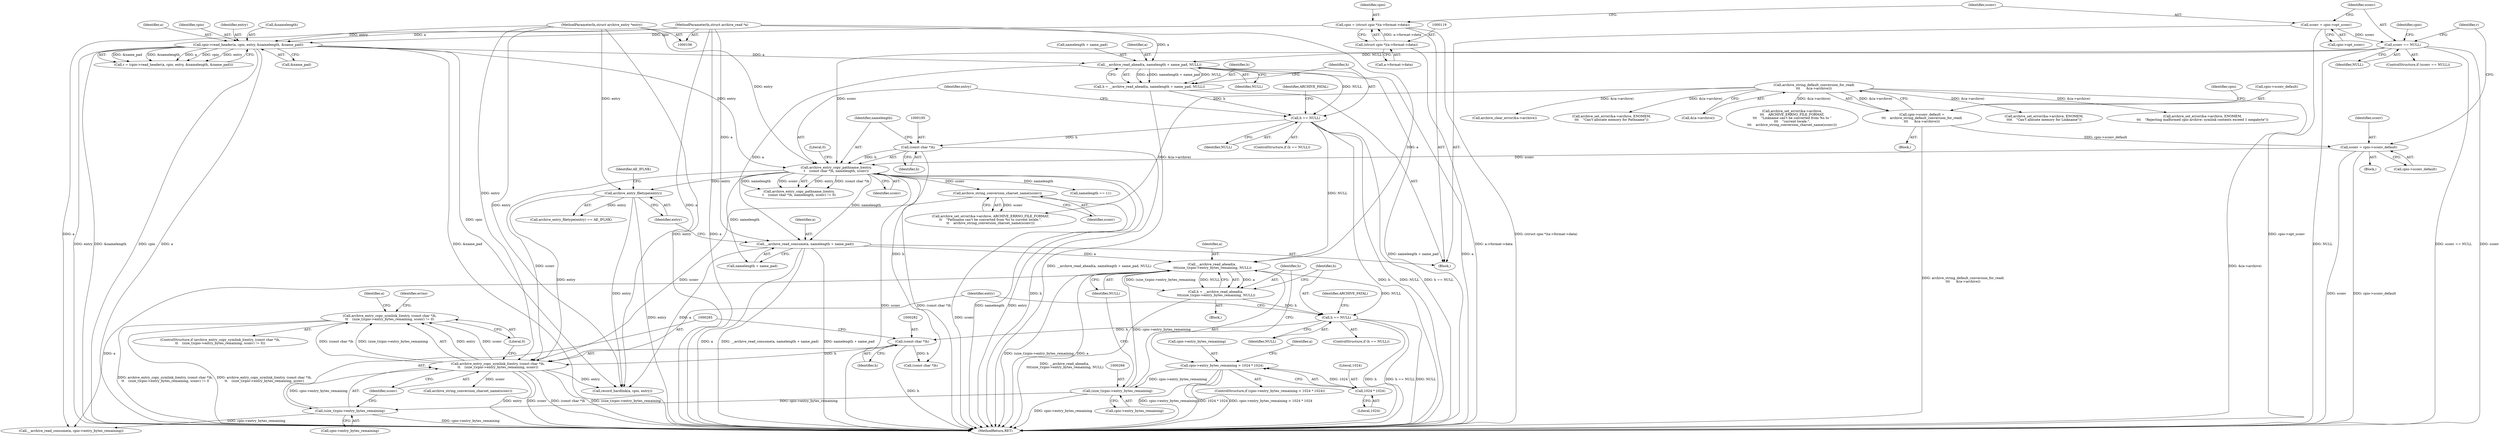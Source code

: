 digraph "0_libarchive_fd7e0c02@API" {
"1000278" [label="(Call,archive_entry_copy_symlink_l(entry, (const char *)h,\n\t\t    (size_t)cpio->entry_bytes_remaining, sconv) != 0)"];
"1000279" [label="(Call,archive_entry_copy_symlink_l(entry, (const char *)h,\n\t\t    (size_t)cpio->entry_bytes_remaining, sconv))"];
"1000239" [label="(Call,archive_entry_filetype(entry))"];
"1000192" [label="(Call,archive_entry_copy_pathname_l(entry,\n\t    (const char *)h, namelength, sconv))"];
"1000162" [label="(Call,cpio->read_header(a, cpio, entry, &namelength, &name_pad))"];
"1000107" [label="(MethodParameterIn,struct archive_read *a)"];
"1000116" [label="(Call,cpio = (struct cpio *)(a->format->data))"];
"1000118" [label="(Call,(struct cpio *)(a->format->data))"];
"1000108" [label="(MethodParameterIn,struct archive_entry *entry)"];
"1000194" [label="(Call,(const char *)h)"];
"1000185" [label="(Call,h == NULL)"];
"1000176" [label="(Call,h = __archive_read_ahead(a, namelength + name_pad, NULL))"];
"1000178" [label="(Call,__archive_read_ahead(a, namelength + name_pad, NULL))"];
"1000131" [label="(Call,sconv == NULL)"];
"1000125" [label="(Call,sconv = cpio->opt_sconv)"];
"1000155" [label="(Call,sconv = cpio->sconv_default)"];
"1000141" [label="(Call,cpio->sconv_default =\n\t\t\t    archive_string_default_conversion_for_read(\n\t\t\t      &(a->archive)))"];
"1000145" [label="(Call,archive_string_default_conversion_for_read(\n\t\t\t      &(a->archive)))"];
"1000281" [label="(Call,(const char *)h)"];
"1000272" [label="(Call,h == NULL)"];
"1000261" [label="(Call,h = __archive_read_ahead(a,\n \t\t\t(size_t)cpio->entry_bytes_remaining, NULL))"];
"1000263" [label="(Call,__archive_read_ahead(a,\n \t\t\t(size_t)cpio->entry_bytes_remaining, NULL))"];
"1000232" [label="(Call,__archive_read_consume(a, namelength + name_pad))"];
"1000265" [label="(Call,(size_t)cpio->entry_bytes_remaining)"];
"1000244" [label="(Call,cpio->entry_bytes_remaining > 1024 * 1024)"];
"1000248" [label="(Call,1024 * 1024)"];
"1000284" [label="(Call,(size_t)cpio->entry_bytes_remaining)"];
"1000222" [label="(Call,archive_string_conversion_charset_name(sconv))"];
"1000281" [label="(Call,(const char *)h)"];
"1000244" [label="(Call,cpio->entry_bytes_remaining > 1024 * 1024)"];
"1000249" [label="(Literal,1024)"];
"1000180" [label="(Call,namelength + name_pad)"];
"1000272" [label="(Call,h == NULL)"];
"1000142" [label="(Call,cpio->sconv_default)"];
"1000140" [label="(Block,)"];
"1000330" [label="(Call,namelength == 11)"];
"1000155" [label="(Call,sconv = cpio->sconv_default)"];
"1000267" [label="(Call,cpio->entry_bytes_remaining)"];
"1000177" [label="(Identifier,h)"];
"1000192" [label="(Call,archive_entry_copy_pathname_l(entry,\n\t    (const char *)h, namelength, sconv))"];
"1000239" [label="(Call,archive_entry_filetype(entry))"];
"1000280" [label="(Identifier,entry)"];
"1000198" [label="(Identifier,sconv)"];
"1000297" [label="(Call,archive_set_error(&a->archive, ENOMEM,\n\t\t\t\t    \"Can't allocate memory for Linkname\"))"];
"1000145" [label="(Call,archive_string_default_conversion_for_read(\n\t\t\t      &(a->archive)))"];
"1000276" [label="(Identifier,ARCHIVE_FATAL)"];
"1000193" [label="(Identifier,entry)"];
"1000189" [label="(Identifier,ARCHIVE_FATAL)"];
"1000241" [label="(Identifier,AE_IFLNK)"];
"1000318" [label="(Call,__archive_read_consume(a, cpio->entry_bytes_remaining))"];
"1000277" [label="(ControlStructure,if (archive_entry_copy_symlink_l(entry, (const char *)h,\n\t\t    (size_t)cpio->entry_bytes_remaining, sconv) != 0))"];
"1000166" [label="(Call,&namelength)"];
"1000335" [label="(Call,(const char *)h)"];
"1000194" [label="(Call,(const char *)h)"];
"1000350" [label="(Call,record_hardlink(a, cpio, entry))"];
"1000141" [label="(Call,cpio->sconv_default =\n\t\t\t    archive_string_default_conversion_for_read(\n\t\t\t      &(a->archive)))"];
"1000162" [label="(Call,cpio->read_header(a, cpio, entry, &namelength, &name_pad))"];
"1000183" [label="(Identifier,NULL)"];
"1000156" [label="(Identifier,sconv)"];
"1000108" [label="(MethodParameterIn,struct archive_entry *entry)"];
"1000242" [label="(Block,)"];
"1000163" [label="(Identifier,a)"];
"1000265" [label="(Call,(size_t)cpio->entry_bytes_remaining)"];
"1000118" [label="(Call,(struct cpio *)(a->format->data))"];
"1000261" [label="(Call,h = __archive_read_ahead(a,\n \t\t\t(size_t)cpio->entry_bytes_remaining, NULL))"];
"1000284" [label="(Call,(size_t)cpio->entry_bytes_remaining)"];
"1000176" [label="(Call,h = __archive_read_ahead(a, namelength + name_pad, NULL))"];
"1000233" [label="(Identifier,a)"];
"1000232" [label="(Call,__archive_read_consume(a, namelength + name_pad))"];
"1000240" [label="(Identifier,entry)"];
"1000185" [label="(Call,h == NULL)"];
"1000222" [label="(Call,archive_string_conversion_charset_name(sconv))"];
"1000252" [label="(Call,archive_set_error(&a->archive, ENOMEM,\n\t\t\t    \"Rejecting malformed cpio archive: symlink contents exceed 1 megabyte\"))"];
"1000274" [label="(Identifier,NULL)"];
"1000134" [label="(Block,)"];
"1000152" [label="(Identifier,cpio)"];
"1000238" [label="(Call,archive_entry_filetype(entry) == AE_IFLNK)"];
"1000126" [label="(Identifier,sconv)"];
"1000199" [label="(Literal,0)"];
"1000341" [label="(Call,archive_clear_error(&a->archive))"];
"1000263" [label="(Call,__archive_read_ahead(a,\n \t\t\t(size_t)cpio->entry_bytes_remaining, NULL))"];
"1000132" [label="(Identifier,sconv)"];
"1000116" [label="(Call,cpio = (struct cpio *)(a->format->data))"];
"1000234" [label="(Call,namelength + name_pad)"];
"1000191" [label="(Call,archive_entry_copy_pathname_l(entry,\n\t    (const char *)h, namelength, sconv) != 0)"];
"1000255" [label="(Identifier,a)"];
"1000279" [label="(Call,archive_entry_copy_symlink_l(entry, (const char *)h,\n\t\t    (size_t)cpio->entry_bytes_remaining, sconv))"];
"1000250" [label="(Literal,1024)"];
"1000262" [label="(Identifier,h)"];
"1000117" [label="(Identifier,cpio)"];
"1000138" [label="(Identifier,cpio)"];
"1000283" [label="(Identifier,h)"];
"1000270" [label="(Identifier,NULL)"];
"1000223" [label="(Identifier,sconv)"];
"1000206" [label="(Call,archive_set_error(&a->archive, ENOMEM,\n\t\t\t    \"Can't allocate memory for Pathname\"))"];
"1000164" [label="(Identifier,cpio)"];
"1000165" [label="(Identifier,entry)"];
"1000107" [label="(MethodParameterIn,struct archive_read *a)"];
"1000197" [label="(Identifier,namelength)"];
"1000187" [label="(Identifier,NULL)"];
"1000196" [label="(Identifier,h)"];
"1000248" [label="(Call,1024 * 1024)"];
"1000360" [label="(MethodReturn,RET)"];
"1000127" [label="(Call,cpio->opt_sconv)"];
"1000289" [label="(Identifier,sconv)"];
"1000286" [label="(Call,cpio->entry_bytes_remaining)"];
"1000146" [label="(Call,&(a->archive))"];
"1000243" [label="(ControlStructure,if (cpio->entry_bytes_remaining > 1024 * 1024))"];
"1000109" [label="(Block,)"];
"1000157" [label="(Call,cpio->sconv_default)"];
"1000294" [label="(Identifier,errno)"];
"1000168" [label="(Call,&name_pad)"];
"1000273" [label="(Identifier,h)"];
"1000186" [label="(Identifier,h)"];
"1000319" [label="(Identifier,a)"];
"1000161" [label="(Identifier,r)"];
"1000160" [label="(Call,r = (cpio->read_header(a, cpio, entry, &namelength, &name_pad)))"];
"1000131" [label="(Call,sconv == NULL)"];
"1000290" [label="(Literal,0)"];
"1000133" [label="(Identifier,NULL)"];
"1000313" [label="(Call,archive_string_conversion_charset_name(sconv))"];
"1000184" [label="(ControlStructure,if (h == NULL))"];
"1000271" [label="(ControlStructure,if (h == NULL))"];
"1000178" [label="(Call,__archive_read_ahead(a, namelength + name_pad, NULL))"];
"1000125" [label="(Call,sconv = cpio->opt_sconv)"];
"1000306" [label="(Call,archive_set_error(&a->archive,\n\t\t\t    ARCHIVE_ERRNO_FILE_FORMAT,\n\t\t\t    \"Linkname can't be converted from %s to \"\n\t\t\t    \"current locale.\",\n\t\t\t    archive_string_conversion_charset_name(sconv)))"];
"1000120" [label="(Call,a->format->data)"];
"1000264" [label="(Identifier,a)"];
"1000278" [label="(Call,archive_entry_copy_symlink_l(entry, (const char *)h,\n\t\t    (size_t)cpio->entry_bytes_remaining, sconv) != 0)"];
"1000130" [label="(ControlStructure,if (sconv == NULL))"];
"1000245" [label="(Call,cpio->entry_bytes_remaining)"];
"1000179" [label="(Identifier,a)"];
"1000215" [label="(Call,archive_set_error(&a->archive, ARCHIVE_ERRNO_FILE_FORMAT,\n\t\t    \"Pathname can't be converted from %s to current locale.\",\n\t\t    archive_string_conversion_charset_name(sconv)))"];
"1000278" -> "1000277"  [label="AST: "];
"1000278" -> "1000290"  [label="CFG: "];
"1000279" -> "1000278"  [label="AST: "];
"1000290" -> "1000278"  [label="AST: "];
"1000294" -> "1000278"  [label="CFG: "];
"1000319" -> "1000278"  [label="CFG: "];
"1000278" -> "1000360"  [label="DDG: archive_entry_copy_symlink_l(entry, (const char *)h,\n\t\t    (size_t)cpio->entry_bytes_remaining, sconv) != 0"];
"1000278" -> "1000360"  [label="DDG: archive_entry_copy_symlink_l(entry, (const char *)h,\n\t\t    (size_t)cpio->entry_bytes_remaining, sconv)"];
"1000279" -> "1000278"  [label="DDG: entry"];
"1000279" -> "1000278"  [label="DDG: (const char *)h"];
"1000279" -> "1000278"  [label="DDG: (size_t)cpio->entry_bytes_remaining"];
"1000279" -> "1000278"  [label="DDG: sconv"];
"1000279" -> "1000289"  [label="CFG: "];
"1000280" -> "1000279"  [label="AST: "];
"1000281" -> "1000279"  [label="AST: "];
"1000284" -> "1000279"  [label="AST: "];
"1000289" -> "1000279"  [label="AST: "];
"1000290" -> "1000279"  [label="CFG: "];
"1000279" -> "1000360"  [label="DDG: (size_t)cpio->entry_bytes_remaining"];
"1000279" -> "1000360"  [label="DDG: entry"];
"1000279" -> "1000360"  [label="DDG: sconv"];
"1000279" -> "1000360"  [label="DDG: (const char *)h"];
"1000239" -> "1000279"  [label="DDG: entry"];
"1000108" -> "1000279"  [label="DDG: entry"];
"1000281" -> "1000279"  [label="DDG: h"];
"1000284" -> "1000279"  [label="DDG: cpio->entry_bytes_remaining"];
"1000222" -> "1000279"  [label="DDG: sconv"];
"1000192" -> "1000279"  [label="DDG: sconv"];
"1000279" -> "1000313"  [label="DDG: sconv"];
"1000279" -> "1000350"  [label="DDG: entry"];
"1000239" -> "1000238"  [label="AST: "];
"1000239" -> "1000240"  [label="CFG: "];
"1000240" -> "1000239"  [label="AST: "];
"1000241" -> "1000239"  [label="CFG: "];
"1000239" -> "1000360"  [label="DDG: entry"];
"1000239" -> "1000238"  [label="DDG: entry"];
"1000192" -> "1000239"  [label="DDG: entry"];
"1000108" -> "1000239"  [label="DDG: entry"];
"1000239" -> "1000350"  [label="DDG: entry"];
"1000192" -> "1000191"  [label="AST: "];
"1000192" -> "1000198"  [label="CFG: "];
"1000193" -> "1000192"  [label="AST: "];
"1000194" -> "1000192"  [label="AST: "];
"1000197" -> "1000192"  [label="AST: "];
"1000198" -> "1000192"  [label="AST: "];
"1000199" -> "1000192"  [label="CFG: "];
"1000192" -> "1000360"  [label="DDG: (const char *)h"];
"1000192" -> "1000360"  [label="DDG: namelength"];
"1000192" -> "1000360"  [label="DDG: entry"];
"1000192" -> "1000360"  [label="DDG: sconv"];
"1000192" -> "1000191"  [label="DDG: entry"];
"1000192" -> "1000191"  [label="DDG: (const char *)h"];
"1000192" -> "1000191"  [label="DDG: namelength"];
"1000192" -> "1000191"  [label="DDG: sconv"];
"1000162" -> "1000192"  [label="DDG: entry"];
"1000108" -> "1000192"  [label="DDG: entry"];
"1000194" -> "1000192"  [label="DDG: h"];
"1000131" -> "1000192"  [label="DDG: sconv"];
"1000155" -> "1000192"  [label="DDG: sconv"];
"1000192" -> "1000222"  [label="DDG: sconv"];
"1000192" -> "1000232"  [label="DDG: namelength"];
"1000192" -> "1000234"  [label="DDG: namelength"];
"1000192" -> "1000330"  [label="DDG: namelength"];
"1000162" -> "1000160"  [label="AST: "];
"1000162" -> "1000168"  [label="CFG: "];
"1000163" -> "1000162"  [label="AST: "];
"1000164" -> "1000162"  [label="AST: "];
"1000165" -> "1000162"  [label="AST: "];
"1000166" -> "1000162"  [label="AST: "];
"1000168" -> "1000162"  [label="AST: "];
"1000160" -> "1000162"  [label="CFG: "];
"1000162" -> "1000360"  [label="DDG: cpio"];
"1000162" -> "1000360"  [label="DDG: &name_pad"];
"1000162" -> "1000360"  [label="DDG: &namelength"];
"1000162" -> "1000360"  [label="DDG: a"];
"1000162" -> "1000360"  [label="DDG: entry"];
"1000162" -> "1000160"  [label="DDG: &name_pad"];
"1000162" -> "1000160"  [label="DDG: &namelength"];
"1000162" -> "1000160"  [label="DDG: a"];
"1000162" -> "1000160"  [label="DDG: cpio"];
"1000162" -> "1000160"  [label="DDG: entry"];
"1000107" -> "1000162"  [label="DDG: a"];
"1000116" -> "1000162"  [label="DDG: cpio"];
"1000108" -> "1000162"  [label="DDG: entry"];
"1000162" -> "1000178"  [label="DDG: a"];
"1000162" -> "1000350"  [label="DDG: cpio"];
"1000107" -> "1000106"  [label="AST: "];
"1000107" -> "1000360"  [label="DDG: a"];
"1000107" -> "1000178"  [label="DDG: a"];
"1000107" -> "1000232"  [label="DDG: a"];
"1000107" -> "1000263"  [label="DDG: a"];
"1000107" -> "1000318"  [label="DDG: a"];
"1000107" -> "1000350"  [label="DDG: a"];
"1000116" -> "1000109"  [label="AST: "];
"1000116" -> "1000118"  [label="CFG: "];
"1000117" -> "1000116"  [label="AST: "];
"1000118" -> "1000116"  [label="AST: "];
"1000126" -> "1000116"  [label="CFG: "];
"1000116" -> "1000360"  [label="DDG: (struct cpio *)(a->format->data)"];
"1000118" -> "1000116"  [label="DDG: a->format->data"];
"1000118" -> "1000120"  [label="CFG: "];
"1000119" -> "1000118"  [label="AST: "];
"1000120" -> "1000118"  [label="AST: "];
"1000118" -> "1000360"  [label="DDG: a->format->data"];
"1000108" -> "1000106"  [label="AST: "];
"1000108" -> "1000360"  [label="DDG: entry"];
"1000108" -> "1000350"  [label="DDG: entry"];
"1000194" -> "1000196"  [label="CFG: "];
"1000195" -> "1000194"  [label="AST: "];
"1000196" -> "1000194"  [label="AST: "];
"1000197" -> "1000194"  [label="CFG: "];
"1000194" -> "1000360"  [label="DDG: h"];
"1000185" -> "1000194"  [label="DDG: h"];
"1000194" -> "1000335"  [label="DDG: h"];
"1000185" -> "1000184"  [label="AST: "];
"1000185" -> "1000187"  [label="CFG: "];
"1000186" -> "1000185"  [label="AST: "];
"1000187" -> "1000185"  [label="AST: "];
"1000189" -> "1000185"  [label="CFG: "];
"1000193" -> "1000185"  [label="CFG: "];
"1000185" -> "1000360"  [label="DDG: h"];
"1000185" -> "1000360"  [label="DDG: NULL"];
"1000185" -> "1000360"  [label="DDG: h == NULL"];
"1000176" -> "1000185"  [label="DDG: h"];
"1000178" -> "1000185"  [label="DDG: NULL"];
"1000185" -> "1000263"  [label="DDG: NULL"];
"1000176" -> "1000109"  [label="AST: "];
"1000176" -> "1000178"  [label="CFG: "];
"1000177" -> "1000176"  [label="AST: "];
"1000178" -> "1000176"  [label="AST: "];
"1000186" -> "1000176"  [label="CFG: "];
"1000176" -> "1000360"  [label="DDG: __archive_read_ahead(a, namelength + name_pad, NULL)"];
"1000178" -> "1000176"  [label="DDG: a"];
"1000178" -> "1000176"  [label="DDG: namelength + name_pad"];
"1000178" -> "1000176"  [label="DDG: NULL"];
"1000178" -> "1000183"  [label="CFG: "];
"1000179" -> "1000178"  [label="AST: "];
"1000180" -> "1000178"  [label="AST: "];
"1000183" -> "1000178"  [label="AST: "];
"1000178" -> "1000360"  [label="DDG: a"];
"1000178" -> "1000360"  [label="DDG: namelength + name_pad"];
"1000131" -> "1000178"  [label="DDG: NULL"];
"1000178" -> "1000232"  [label="DDG: a"];
"1000131" -> "1000130"  [label="AST: "];
"1000131" -> "1000133"  [label="CFG: "];
"1000132" -> "1000131"  [label="AST: "];
"1000133" -> "1000131"  [label="AST: "];
"1000138" -> "1000131"  [label="CFG: "];
"1000161" -> "1000131"  [label="CFG: "];
"1000131" -> "1000360"  [label="DDG: sconv"];
"1000131" -> "1000360"  [label="DDG: NULL"];
"1000131" -> "1000360"  [label="DDG: sconv == NULL"];
"1000125" -> "1000131"  [label="DDG: sconv"];
"1000125" -> "1000109"  [label="AST: "];
"1000125" -> "1000127"  [label="CFG: "];
"1000126" -> "1000125"  [label="AST: "];
"1000127" -> "1000125"  [label="AST: "];
"1000132" -> "1000125"  [label="CFG: "];
"1000125" -> "1000360"  [label="DDG: cpio->opt_sconv"];
"1000155" -> "1000134"  [label="AST: "];
"1000155" -> "1000157"  [label="CFG: "];
"1000156" -> "1000155"  [label="AST: "];
"1000157" -> "1000155"  [label="AST: "];
"1000161" -> "1000155"  [label="CFG: "];
"1000155" -> "1000360"  [label="DDG: cpio->sconv_default"];
"1000155" -> "1000360"  [label="DDG: sconv"];
"1000141" -> "1000155"  [label="DDG: cpio->sconv_default"];
"1000141" -> "1000140"  [label="AST: "];
"1000141" -> "1000145"  [label="CFG: "];
"1000142" -> "1000141"  [label="AST: "];
"1000145" -> "1000141"  [label="AST: "];
"1000152" -> "1000141"  [label="CFG: "];
"1000141" -> "1000360"  [label="DDG: archive_string_default_conversion_for_read(\n\t\t\t      &(a->archive))"];
"1000145" -> "1000141"  [label="DDG: &(a->archive)"];
"1000145" -> "1000146"  [label="CFG: "];
"1000146" -> "1000145"  [label="AST: "];
"1000145" -> "1000360"  [label="DDG: &(a->archive)"];
"1000145" -> "1000206"  [label="DDG: &(a->archive)"];
"1000145" -> "1000215"  [label="DDG: &(a->archive)"];
"1000145" -> "1000252"  [label="DDG: &(a->archive)"];
"1000145" -> "1000297"  [label="DDG: &(a->archive)"];
"1000145" -> "1000306"  [label="DDG: &(a->archive)"];
"1000145" -> "1000341"  [label="DDG: &(a->archive)"];
"1000281" -> "1000283"  [label="CFG: "];
"1000282" -> "1000281"  [label="AST: "];
"1000283" -> "1000281"  [label="AST: "];
"1000285" -> "1000281"  [label="CFG: "];
"1000281" -> "1000360"  [label="DDG: h"];
"1000272" -> "1000281"  [label="DDG: h"];
"1000281" -> "1000335"  [label="DDG: h"];
"1000272" -> "1000271"  [label="AST: "];
"1000272" -> "1000274"  [label="CFG: "];
"1000273" -> "1000272"  [label="AST: "];
"1000274" -> "1000272"  [label="AST: "];
"1000276" -> "1000272"  [label="CFG: "];
"1000280" -> "1000272"  [label="CFG: "];
"1000272" -> "1000360"  [label="DDG: NULL"];
"1000272" -> "1000360"  [label="DDG: h"];
"1000272" -> "1000360"  [label="DDG: h == NULL"];
"1000261" -> "1000272"  [label="DDG: h"];
"1000263" -> "1000272"  [label="DDG: NULL"];
"1000261" -> "1000242"  [label="AST: "];
"1000261" -> "1000263"  [label="CFG: "];
"1000262" -> "1000261"  [label="AST: "];
"1000263" -> "1000261"  [label="AST: "];
"1000273" -> "1000261"  [label="CFG: "];
"1000261" -> "1000360"  [label="DDG: __archive_read_ahead(a,\n \t\t\t(size_t)cpio->entry_bytes_remaining, NULL)"];
"1000263" -> "1000261"  [label="DDG: a"];
"1000263" -> "1000261"  [label="DDG: (size_t)cpio->entry_bytes_remaining"];
"1000263" -> "1000261"  [label="DDG: NULL"];
"1000263" -> "1000270"  [label="CFG: "];
"1000264" -> "1000263"  [label="AST: "];
"1000265" -> "1000263"  [label="AST: "];
"1000270" -> "1000263"  [label="AST: "];
"1000263" -> "1000360"  [label="DDG: (size_t)cpio->entry_bytes_remaining"];
"1000263" -> "1000360"  [label="DDG: a"];
"1000232" -> "1000263"  [label="DDG: a"];
"1000265" -> "1000263"  [label="DDG: cpio->entry_bytes_remaining"];
"1000263" -> "1000318"  [label="DDG: a"];
"1000232" -> "1000109"  [label="AST: "];
"1000232" -> "1000234"  [label="CFG: "];
"1000233" -> "1000232"  [label="AST: "];
"1000234" -> "1000232"  [label="AST: "];
"1000240" -> "1000232"  [label="CFG: "];
"1000232" -> "1000360"  [label="DDG: a"];
"1000232" -> "1000360"  [label="DDG: __archive_read_consume(a, namelength + name_pad)"];
"1000232" -> "1000360"  [label="DDG: namelength + name_pad"];
"1000232" -> "1000350"  [label="DDG: a"];
"1000265" -> "1000267"  [label="CFG: "];
"1000266" -> "1000265"  [label="AST: "];
"1000267" -> "1000265"  [label="AST: "];
"1000270" -> "1000265"  [label="CFG: "];
"1000265" -> "1000360"  [label="DDG: cpio->entry_bytes_remaining"];
"1000244" -> "1000265"  [label="DDG: cpio->entry_bytes_remaining"];
"1000265" -> "1000284"  [label="DDG: cpio->entry_bytes_remaining"];
"1000244" -> "1000243"  [label="AST: "];
"1000244" -> "1000248"  [label="CFG: "];
"1000245" -> "1000244"  [label="AST: "];
"1000248" -> "1000244"  [label="AST: "];
"1000255" -> "1000244"  [label="CFG: "];
"1000262" -> "1000244"  [label="CFG: "];
"1000244" -> "1000360"  [label="DDG: cpio->entry_bytes_remaining"];
"1000244" -> "1000360"  [label="DDG: 1024 * 1024"];
"1000244" -> "1000360"  [label="DDG: cpio->entry_bytes_remaining > 1024 * 1024"];
"1000248" -> "1000244"  [label="DDG: 1024"];
"1000248" -> "1000250"  [label="CFG: "];
"1000249" -> "1000248"  [label="AST: "];
"1000250" -> "1000248"  [label="AST: "];
"1000284" -> "1000286"  [label="CFG: "];
"1000285" -> "1000284"  [label="AST: "];
"1000286" -> "1000284"  [label="AST: "];
"1000289" -> "1000284"  [label="CFG: "];
"1000284" -> "1000360"  [label="DDG: cpio->entry_bytes_remaining"];
"1000284" -> "1000318"  [label="DDG: cpio->entry_bytes_remaining"];
"1000222" -> "1000215"  [label="AST: "];
"1000222" -> "1000223"  [label="CFG: "];
"1000223" -> "1000222"  [label="AST: "];
"1000215" -> "1000222"  [label="CFG: "];
"1000222" -> "1000360"  [label="DDG: sconv"];
"1000222" -> "1000215"  [label="DDG: sconv"];
}
